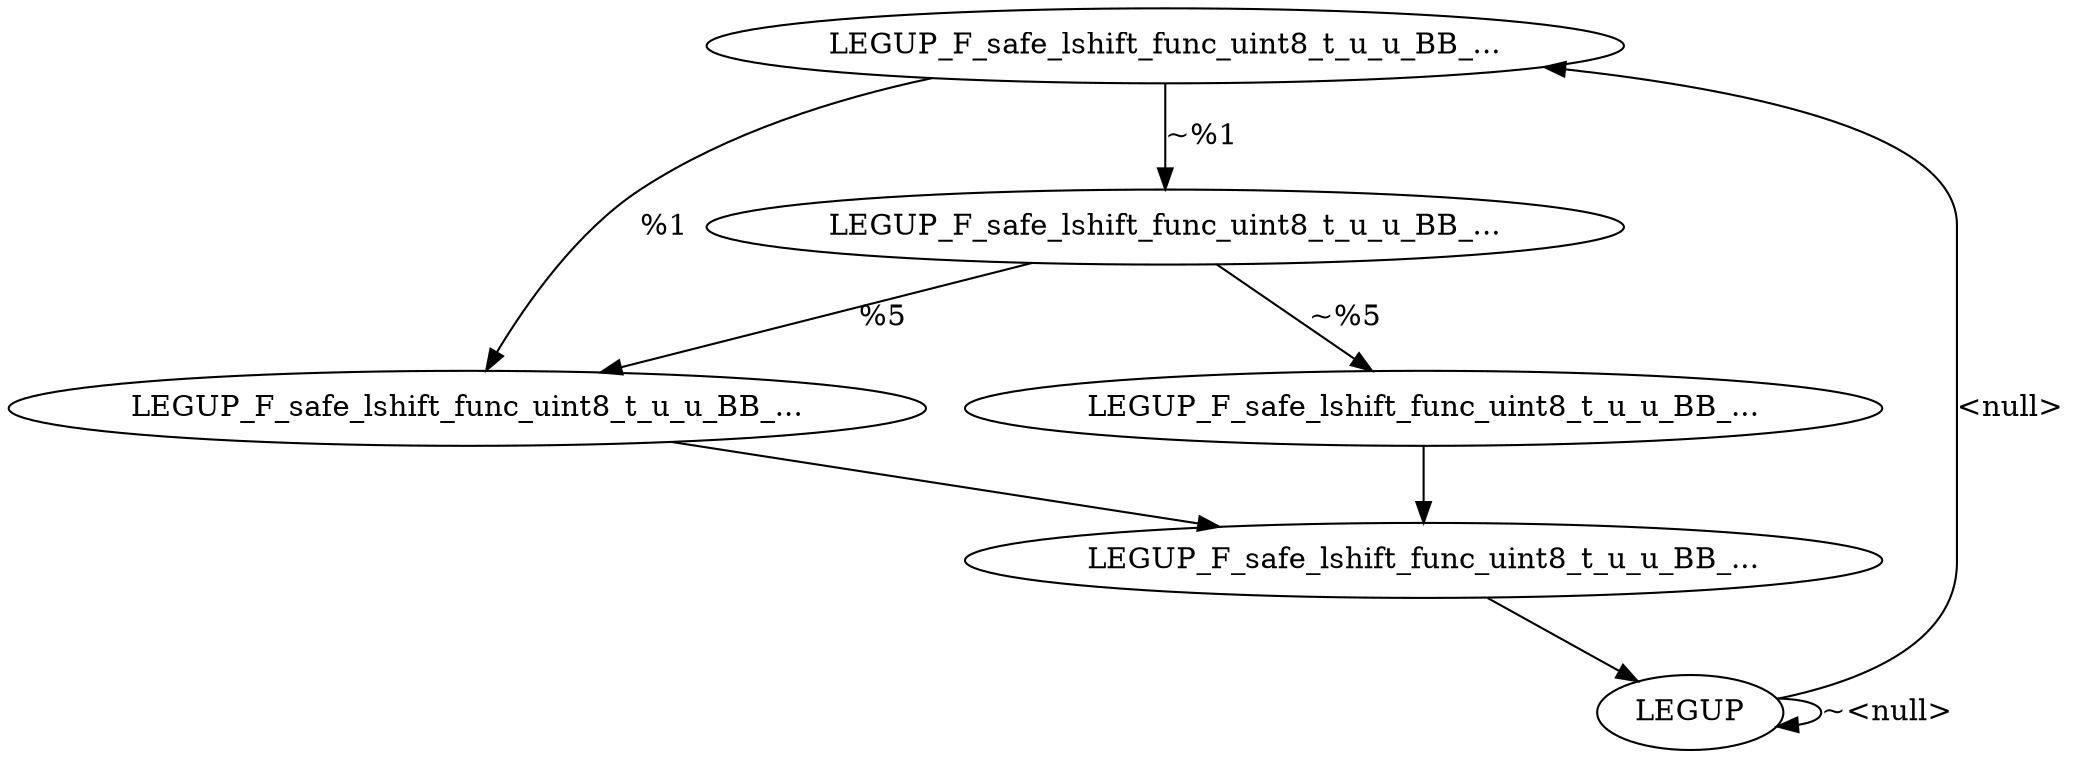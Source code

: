 digraph {
Node0x2b41cf0[label="LEGUP_F_safe_lshift_func_uint8_t_u_u_BB_..."];
Node0x2b61c30[label="LEGUP"];
Node0x2b61c30 -> Node0x2b41cf0[label="<null>"];
Node0x2b61c30 -> Node0x2b61c30[label="~<null>"];
Node0x2b624f0[label="LEGUP_F_safe_lshift_func_uint8_t_u_u_BB_..."];
Node0x2b41cf0 -> Node0x2b624f0[label="%1"];
Node0x2b62420[label="LEGUP_F_safe_lshift_func_uint8_t_u_u_BB_..."];
Node0x2b41cf0 -> Node0x2b62420[label="~%1"];
Node0x2b62420 -> Node0x2b624f0[label="%5"];
Node0x2b625c0[label="LEGUP_F_safe_lshift_func_uint8_t_u_u_BB_..."];
Node0x2b62420 -> Node0x2b625c0[label="~%5"];
Node0x2b62690[label="LEGUP_F_safe_lshift_func_uint8_t_u_u_BB_..."];
Node0x2b624f0 -> Node0x2b62690;
Node0x2b625c0 -> Node0x2b62690;
Node0x2b62690 -> Node0x2b61c30;
}
